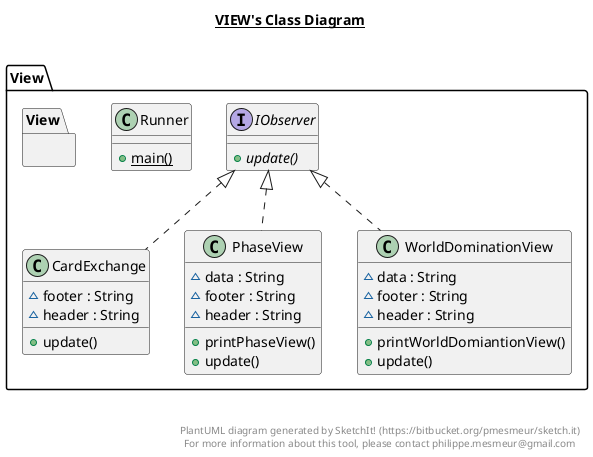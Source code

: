 @startuml

title __VIEW's Class Diagram__\n

  namespace View {
    namespace View {
      class View.CardExchange {
          ~ footer : String
          ~ header : String
          + update()
      }
    }
  }
  

  namespace View {
    namespace View {
      interface View.IObserver {
          {abstract} + update()
      }
    }
  }
  

  namespace View {
    namespace View {
      class View.PhaseView {
          ~ data : String
          ~ footer : String
          ~ header : String
          + printPhaseView()
          + update()
      }
    }
  }
  

  namespace View {
    namespace View {
      class View.Runner {
          {static} + main()
      }
    }
  }
  

  namespace View  {
    namespace View {
      class View.WorldDominationView {
          ~ data : String
          ~ footer : String
          ~ header : String
          + printWorldDomiantionView()
          + update()
      }
    }
  }
  

  View.CardExchange .up.|> View.IObserver
  View.PhaseView .up.|> View.IObserver
  View.WorldDominationView .up.|> View.IObserver


right footer


PlantUML diagram generated by SketchIt! (https://bitbucket.org/pmesmeur/sketch.it)
For more information about this tool, please contact philippe.mesmeur@gmail.com
endfooter

@enduml
